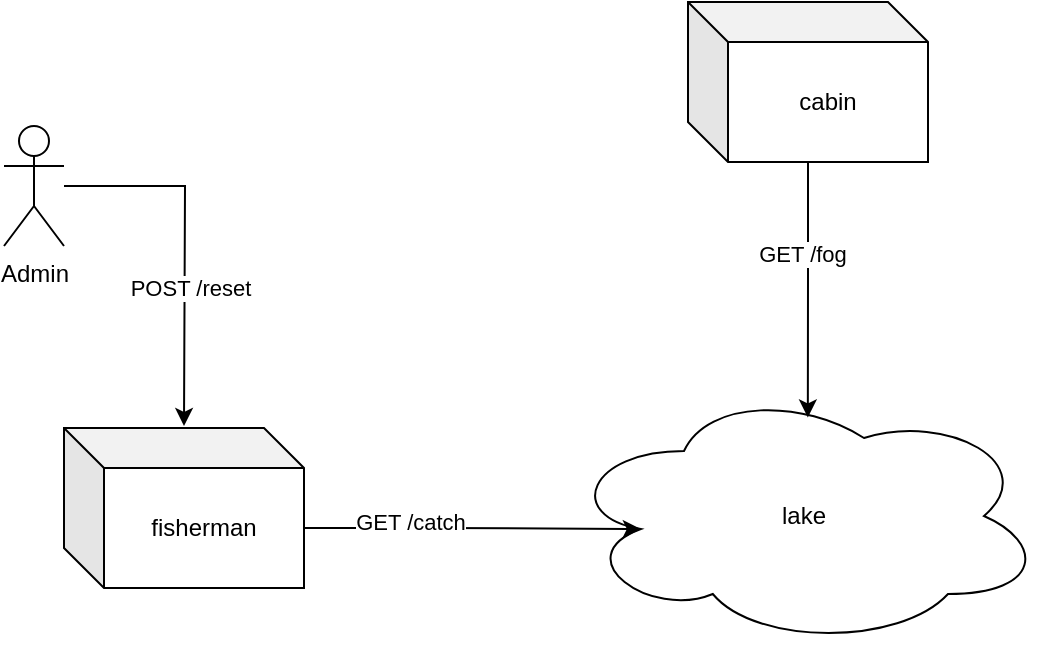<mxfile version="24.4.4" type="device">
  <diagram name="Page-1" id="-6ubAdD8YqC_iC2NC1b5">
    <mxGraphModel dx="794" dy="459" grid="1" gridSize="10" guides="1" tooltips="1" connect="1" arrows="1" fold="1" page="1" pageScale="1" pageWidth="827" pageHeight="1169" math="0" shadow="0">
      <root>
        <mxCell id="0" />
        <mxCell id="1" parent="0" />
        <mxCell id="oWPfi944ZhLt2yy4wz_Z-1" value="fisherman" style="shape=cube;whiteSpace=wrap;html=1;boundedLbl=1;backgroundOutline=1;darkOpacity=0.05;darkOpacity2=0.1;" vertex="1" parent="1">
          <mxGeometry x="190" y="261" width="120" height="80" as="geometry" />
        </mxCell>
        <mxCell id="oWPfi944ZhLt2yy4wz_Z-2" value="cabin" style="shape=cube;whiteSpace=wrap;html=1;boundedLbl=1;backgroundOutline=1;darkOpacity=0.05;darkOpacity2=0.1;" vertex="1" parent="1">
          <mxGeometry x="502" y="48" width="120" height="80" as="geometry" />
        </mxCell>
        <mxCell id="oWPfi944ZhLt2yy4wz_Z-3" value="lake" style="ellipse;shape=cloud;whiteSpace=wrap;html=1;" vertex="1" parent="1">
          <mxGeometry x="440" y="240" width="240" height="130" as="geometry" />
        </mxCell>
        <mxCell id="oWPfi944ZhLt2yy4wz_Z-4" style="edgeStyle=orthogonalEdgeStyle;rounded=0;orthogonalLoop=1;jettySize=auto;html=1;exitX=0;exitY=0;exitDx=120;exitDy=50;exitPerimeter=0;entryX=0.16;entryY=0.55;entryDx=0;entryDy=0;entryPerimeter=0;" edge="1" parent="1" source="oWPfi944ZhLt2yy4wz_Z-1" target="oWPfi944ZhLt2yy4wz_Z-3">
          <mxGeometry relative="1" as="geometry" />
        </mxCell>
        <mxCell id="oWPfi944ZhLt2yy4wz_Z-7" value="GET /catch" style="edgeLabel;html=1;align=center;verticalAlign=middle;resizable=0;points=[];" vertex="1" connectable="0" parent="oWPfi944ZhLt2yy4wz_Z-4">
          <mxGeometry x="-0.23" y="3" relative="1" as="geometry">
            <mxPoint x="-15" y="-3" as="offset" />
          </mxGeometry>
        </mxCell>
        <mxCell id="oWPfi944ZhLt2yy4wz_Z-5" style="edgeStyle=orthogonalEdgeStyle;rounded=0;orthogonalLoop=1;jettySize=auto;html=1;entryX=0.508;entryY=0.121;entryDx=0;entryDy=0;entryPerimeter=0;" edge="1" parent="1" source="oWPfi944ZhLt2yy4wz_Z-2" target="oWPfi944ZhLt2yy4wz_Z-3">
          <mxGeometry relative="1" as="geometry" />
        </mxCell>
        <mxCell id="oWPfi944ZhLt2yy4wz_Z-6" value="GET /fog" style="edgeLabel;html=1;align=center;verticalAlign=middle;resizable=0;points=[];" vertex="1" connectable="0" parent="oWPfi944ZhLt2yy4wz_Z-5">
          <mxGeometry x="-0.171" y="-3" relative="1" as="geometry">
            <mxPoint y="-7" as="offset" />
          </mxGeometry>
        </mxCell>
        <mxCell id="oWPfi944ZhLt2yy4wz_Z-9" style="edgeStyle=orthogonalEdgeStyle;rounded=0;orthogonalLoop=1;jettySize=auto;html=1;" edge="1" parent="1" source="oWPfi944ZhLt2yy4wz_Z-8">
          <mxGeometry relative="1" as="geometry">
            <mxPoint x="250" y="260" as="targetPoint" />
          </mxGeometry>
        </mxCell>
        <mxCell id="oWPfi944ZhLt2yy4wz_Z-10" value="POST /reset" style="edgeLabel;html=1;align=center;verticalAlign=middle;resizable=0;points=[];" vertex="1" connectable="0" parent="oWPfi944ZhLt2yy4wz_Z-9">
          <mxGeometry x="0.235" y="2" relative="1" as="geometry">
            <mxPoint as="offset" />
          </mxGeometry>
        </mxCell>
        <mxCell id="oWPfi944ZhLt2yy4wz_Z-8" value="Admin" style="shape=umlActor;verticalLabelPosition=bottom;verticalAlign=top;html=1;outlineConnect=0;" vertex="1" parent="1">
          <mxGeometry x="160" y="110" width="30" height="60" as="geometry" />
        </mxCell>
      </root>
    </mxGraphModel>
  </diagram>
</mxfile>
